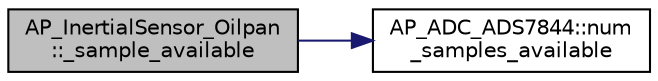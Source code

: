 digraph "AP_InertialSensor_Oilpan::_sample_available"
{
 // INTERACTIVE_SVG=YES
  edge [fontname="Helvetica",fontsize="10",labelfontname="Helvetica",labelfontsize="10"];
  node [fontname="Helvetica",fontsize="10",shape=record];
  rankdir="LR";
  Node1 [label="AP_InertialSensor_Oilpan\l::_sample_available",height=0.2,width=0.4,color="black", fillcolor="grey75", style="filled" fontcolor="black"];
  Node1 -> Node2 [color="midnightblue",fontsize="10",style="solid",fontname="Helvetica"];
  Node2 [label="AP_ADC_ADS7844::num\l_samples_available",height=0.2,width=0.4,color="black", fillcolor="white", style="filled",URL="$classAP__ADC__ADS7844.html#aed03af21ccd2fa59fd4733defafd46a2",tooltip="Get minimum number of samples read from the sensors. "];
}
